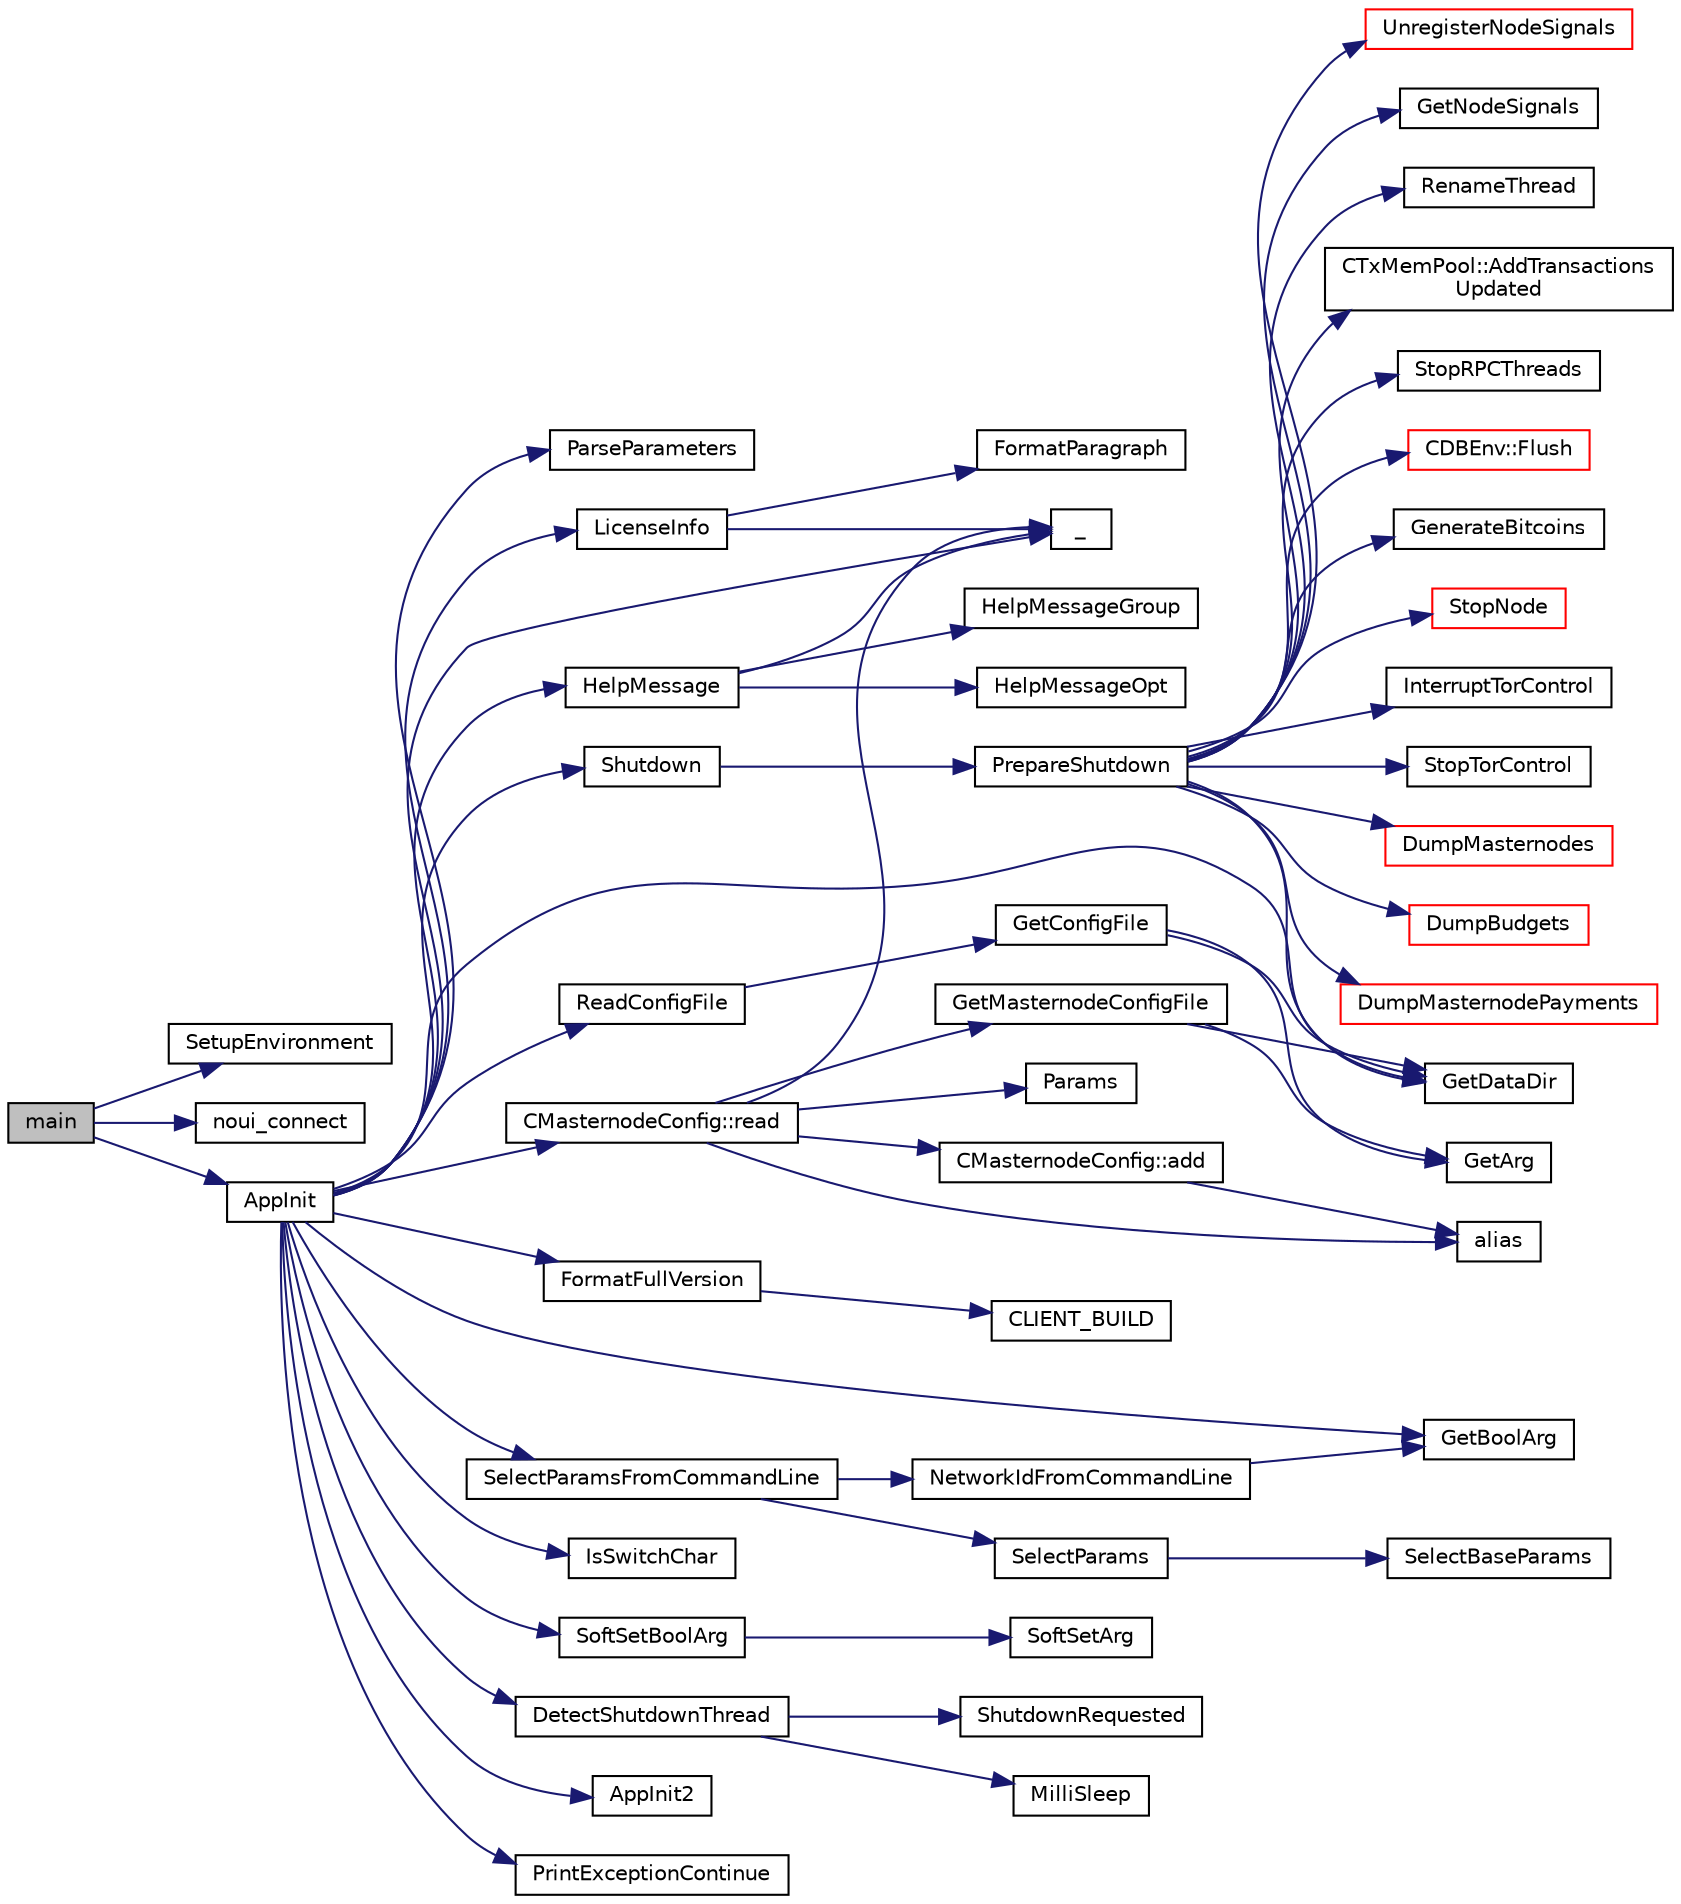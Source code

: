 digraph "main"
{
  edge [fontname="Helvetica",fontsize="10",labelfontname="Helvetica",labelfontsize="10"];
  node [fontname="Helvetica",fontsize="10",shape=record];
  rankdir="LR";
  Node59 [label="main",height=0.2,width=0.4,color="black", fillcolor="grey75", style="filled", fontcolor="black"];
  Node59 -> Node60 [color="midnightblue",fontsize="10",style="solid",fontname="Helvetica"];
  Node60 [label="SetupEnvironment",height=0.2,width=0.4,color="black", fillcolor="white", style="filled",URL="$util_8cpp.html#a9ed616020f4ef9b1a261b222bbec78e2"];
  Node59 -> Node61 [color="midnightblue",fontsize="10",style="solid",fontname="Helvetica"];
  Node61 [label="noui_connect",height=0.2,width=0.4,color="black", fillcolor="white", style="filled",URL="$noui_8cpp.html#ad4eab1820a36fab7debaa999ca082f9d"];
  Node59 -> Node62 [color="midnightblue",fontsize="10",style="solid",fontname="Helvetica"];
  Node62 [label="AppInit",height=0.2,width=0.4,color="black", fillcolor="white", style="filled",URL="$divid_8cpp.html#ac59316b767e6984e1285f0531275286b"];
  Node62 -> Node63 [color="midnightblue",fontsize="10",style="solid",fontname="Helvetica"];
  Node63 [label="ParseParameters",height=0.2,width=0.4,color="black", fillcolor="white", style="filled",URL="$util_8cpp.html#a4cfc6f116964c12bc24442828c2da007"];
  Node62 -> Node64 [color="midnightblue",fontsize="10",style="solid",fontname="Helvetica"];
  Node64 [label="_",height=0.2,width=0.4,color="black", fillcolor="white", style="filled",URL="$ui__interface_8h.html#aad133bb6103b53cebf03fd01e2f11ba1",tooltip="Translation function: Call Translate signal on UI interface, which returns a boost::optional result..."];
  Node62 -> Node65 [color="midnightblue",fontsize="10",style="solid",fontname="Helvetica"];
  Node65 [label="FormatFullVersion",height=0.2,width=0.4,color="black", fillcolor="white", style="filled",URL="$clientversion_8cpp.html#ac3e3098552063f228d9deac38a8b9848"];
  Node65 -> Node66 [color="midnightblue",fontsize="10",style="solid",fontname="Helvetica"];
  Node66 [label="CLIENT_BUILD",height=0.2,width=0.4,color="black", fillcolor="white", style="filled",URL="$clientversion_8cpp.html#aff087070aeaa72e85b2d1a6192af8af5"];
  Node62 -> Node67 [color="midnightblue",fontsize="10",style="solid",fontname="Helvetica"];
  Node67 [label="LicenseInfo",height=0.2,width=0.4,color="black", fillcolor="white", style="filled",URL="$init_8cpp.html#ac9e2081343d328ca68b7c4c4793442d2",tooltip="Returns licensing information (for -version) "];
  Node67 -> Node68 [color="midnightblue",fontsize="10",style="solid",fontname="Helvetica"];
  Node68 [label="FormatParagraph",height=0.2,width=0.4,color="black", fillcolor="white", style="filled",URL="$utilstrencodings_8cpp.html#a3eded752d24f2ca1ad72f6907dd23832",tooltip="Format a paragraph of text to a fixed width, adding spaces for indentation to any added line..."];
  Node67 -> Node64 [color="midnightblue",fontsize="10",style="solid",fontname="Helvetica"];
  Node62 -> Node69 [color="midnightblue",fontsize="10",style="solid",fontname="Helvetica"];
  Node69 [label="HelpMessage",height=0.2,width=0.4,color="black", fillcolor="white", style="filled",URL="$init_8cpp.html#a514083d1b88bf8cf314f27ee3dc966c1",tooltip="Help for options shared between UI and daemon (for -help) "];
  Node69 -> Node70 [color="midnightblue",fontsize="10",style="solid",fontname="Helvetica"];
  Node70 [label="HelpMessageGroup",height=0.2,width=0.4,color="black", fillcolor="white", style="filled",URL="$util_8cpp.html#aae6ceac1cd94a0e700783c733e60e970",tooltip="Format a string to be used as group of options in help messages. "];
  Node69 -> Node64 [color="midnightblue",fontsize="10",style="solid",fontname="Helvetica"];
  Node69 -> Node71 [color="midnightblue",fontsize="10",style="solid",fontname="Helvetica"];
  Node71 [label="HelpMessageOpt",height=0.2,width=0.4,color="black", fillcolor="white", style="filled",URL="$util_8cpp.html#aec85bcd561766ad0362a8fc5cd4a8542",tooltip="Format a string to be used as option description in help messages. "];
  Node62 -> Node72 [color="midnightblue",fontsize="10",style="solid",fontname="Helvetica"];
  Node72 [label="GetDataDir",height=0.2,width=0.4,color="black", fillcolor="white", style="filled",URL="$util_8cpp.html#ab83866a054745d4b30a3948a1b44beba"];
  Node62 -> Node73 [color="midnightblue",fontsize="10",style="solid",fontname="Helvetica"];
  Node73 [label="ReadConfigFile",height=0.2,width=0.4,color="black", fillcolor="white", style="filled",URL="$util_8cpp.html#a27ba417174a3ee63cb8ee1abb279a668"];
  Node73 -> Node74 [color="midnightblue",fontsize="10",style="solid",fontname="Helvetica"];
  Node74 [label="GetConfigFile",height=0.2,width=0.4,color="black", fillcolor="white", style="filled",URL="$util_8cpp.html#a7d86fadf98dfaba55f80b9be0ab0f978"];
  Node74 -> Node75 [color="midnightblue",fontsize="10",style="solid",fontname="Helvetica"];
  Node75 [label="GetArg",height=0.2,width=0.4,color="black", fillcolor="white", style="filled",URL="$util_8cpp.html#a24f685720bf40370e5bd2a192ad50cd8",tooltip="Return string argument or default value. "];
  Node74 -> Node72 [color="midnightblue",fontsize="10",style="solid",fontname="Helvetica"];
  Node62 -> Node76 [color="midnightblue",fontsize="10",style="solid",fontname="Helvetica"];
  Node76 [label="SelectParamsFromCommandLine",height=0.2,width=0.4,color="black", fillcolor="white", style="filled",URL="$chainparams_8cpp.html#a8b1e95814ad8f7fbcd9dead5cae3783d",tooltip="Looks for -regtest or -testnet and then calls SelectParams as appropriate. "];
  Node76 -> Node77 [color="midnightblue",fontsize="10",style="solid",fontname="Helvetica"];
  Node77 [label="NetworkIdFromCommandLine",height=0.2,width=0.4,color="black", fillcolor="white", style="filled",URL="$chainparamsbase_8cpp.html#a564d464052fc11d3bca1c87098934f39",tooltip="Looks for -regtest or -testnet and returns the appropriate Network ID. "];
  Node77 -> Node78 [color="midnightblue",fontsize="10",style="solid",fontname="Helvetica"];
  Node78 [label="GetBoolArg",height=0.2,width=0.4,color="black", fillcolor="white", style="filled",URL="$util_8cpp.html#a64d956f1dda7f9a80ab5d594532b906d",tooltip="Return boolean argument or default value. "];
  Node76 -> Node79 [color="midnightblue",fontsize="10",style="solid",fontname="Helvetica"];
  Node79 [label="SelectParams",height=0.2,width=0.4,color="black", fillcolor="white", style="filled",URL="$chainparams_8cpp.html#a62e9746c3a479dbe3c5e4ef0f8486c0a",tooltip="Sets the params returned by Params() to those for the given network. "];
  Node79 -> Node80 [color="midnightblue",fontsize="10",style="solid",fontname="Helvetica"];
  Node80 [label="SelectBaseParams",height=0.2,width=0.4,color="black", fillcolor="white", style="filled",URL="$chainparamsbase_8cpp.html#ac7440f589a328bf35d832bc05a446ebd",tooltip="Sets the params returned by Params() to those for the given network. "];
  Node62 -> Node81 [color="midnightblue",fontsize="10",style="solid",fontname="Helvetica"];
  Node81 [label="CMasternodeConfig::read",height=0.2,width=0.4,color="black", fillcolor="white", style="filled",URL="$class_c_masternode_config.html#a028d769bc39a23177cf81a3e433b6e86"];
  Node81 -> Node82 [color="midnightblue",fontsize="10",style="solid",fontname="Helvetica"];
  Node82 [label="GetMasternodeConfigFile",height=0.2,width=0.4,color="black", fillcolor="white", style="filled",URL="$util_8cpp.html#ae5f844c4e12d08214929430505218e74"];
  Node82 -> Node75 [color="midnightblue",fontsize="10",style="solid",fontname="Helvetica"];
  Node82 -> Node72 [color="midnightblue",fontsize="10",style="solid",fontname="Helvetica"];
  Node81 -> Node83 [color="midnightblue",fontsize="10",style="solid",fontname="Helvetica"];
  Node83 [label="alias",height=0.2,width=0.4,color="black", fillcolor="white", style="filled",URL="$glibc__compat_8cpp.html#aeb0c9f8029e0f7d5ed735bce73b3704b"];
  Node81 -> Node64 [color="midnightblue",fontsize="10",style="solid",fontname="Helvetica"];
  Node81 -> Node84 [color="midnightblue",fontsize="10",style="solid",fontname="Helvetica"];
  Node84 [label="Params",height=0.2,width=0.4,color="black", fillcolor="white", style="filled",URL="$chainparams_8cpp.html#ace5c5b706d71a324a417dd2db394fd4a",tooltip="Return the currently selected parameters. "];
  Node81 -> Node85 [color="midnightblue",fontsize="10",style="solid",fontname="Helvetica"];
  Node85 [label="CMasternodeConfig::add",height=0.2,width=0.4,color="black", fillcolor="white", style="filled",URL="$class_c_masternode_config.html#a578068fd91293257e3f302c002c6ba43"];
  Node85 -> Node83 [color="midnightblue",fontsize="10",style="solid",fontname="Helvetica"];
  Node62 -> Node86 [color="midnightblue",fontsize="10",style="solid",fontname="Helvetica"];
  Node86 [label="IsSwitchChar",height=0.2,width=0.4,color="black", fillcolor="white", style="filled",URL="$util_8h.html#ac0165e18ce3be89a2e0731e27d54b478"];
  Node62 -> Node78 [color="midnightblue",fontsize="10",style="solid",fontname="Helvetica"];
  Node62 -> Node87 [color="midnightblue",fontsize="10",style="solid",fontname="Helvetica"];
  Node87 [label="SoftSetBoolArg",height=0.2,width=0.4,color="black", fillcolor="white", style="filled",URL="$util_8cpp.html#acb3060cad083d342898b6055e43692ae",tooltip="Set a boolean argument if it doesn&#39;t already have a value. "];
  Node87 -> Node88 [color="midnightblue",fontsize="10",style="solid",fontname="Helvetica"];
  Node88 [label="SoftSetArg",height=0.2,width=0.4,color="black", fillcolor="white", style="filled",URL="$util_8cpp.html#a9d94ca9f7c1496626992d1873e3f69df",tooltip="Set an argument if it doesn&#39;t already have a value. "];
  Node62 -> Node89 [color="midnightblue",fontsize="10",style="solid",fontname="Helvetica"];
  Node89 [label="DetectShutdownThread",height=0.2,width=0.4,color="black", fillcolor="white", style="filled",URL="$divid_8cpp.html#ab68baad9d16aab4c1dcdda691a8bf18f"];
  Node89 -> Node90 [color="midnightblue",fontsize="10",style="solid",fontname="Helvetica"];
  Node90 [label="ShutdownRequested",height=0.2,width=0.4,color="black", fillcolor="white", style="filled",URL="$init_8cpp.html#a6f201ca9fe6b594f1985c12b4482ea5a"];
  Node89 -> Node91 [color="midnightblue",fontsize="10",style="solid",fontname="Helvetica"];
  Node91 [label="MilliSleep",height=0.2,width=0.4,color="black", fillcolor="white", style="filled",URL="$utiltime_8cpp.html#ac635182d3e845eda4af4fa5ab31609da"];
  Node62 -> Node92 [color="midnightblue",fontsize="10",style="solid",fontname="Helvetica"];
  Node92 [label="AppInit2",height=0.2,width=0.4,color="black", fillcolor="white", style="filled",URL="$init_8cpp.html#a1a4c1bfbf6ba1db77e988b89b9cadfd3",tooltip="Initialize divi. "];
  Node62 -> Node93 [color="midnightblue",fontsize="10",style="solid",fontname="Helvetica"];
  Node93 [label="PrintExceptionContinue",height=0.2,width=0.4,color="black", fillcolor="white", style="filled",URL="$util_8cpp.html#a477231880f761159de1567ad6fb98fac"];
  Node62 -> Node94 [color="midnightblue",fontsize="10",style="solid",fontname="Helvetica"];
  Node94 [label="Shutdown",height=0.2,width=0.4,color="black", fillcolor="white", style="filled",URL="$init_8cpp.html#ac5f038c2b480cf9ef5e19e3eba8dbaf9",tooltip="Shutdown is split into 2 parts: Part 1: shut down everything but the main wallet instance (done in Pr..."];
  Node94 -> Node95 [color="midnightblue",fontsize="10",style="solid",fontname="Helvetica"];
  Node95 [label="PrepareShutdown",height=0.2,width=0.4,color="black", fillcolor="white", style="filled",URL="$init_8cpp.html#a5cb3db83cb0ba2e421f651a1ee1f2cfe",tooltip="Preparing steps before shutting down or restarting the wallet. "];
  Node95 -> Node96 [color="midnightblue",fontsize="10",style="solid",fontname="Helvetica"];
  Node96 [label="RenameThread",height=0.2,width=0.4,color="black", fillcolor="white", style="filled",URL="$util_8cpp.html#a85fc1244e0bd3c91ee7a1c05ed10ebbb"];
  Node95 -> Node97 [color="midnightblue",fontsize="10",style="solid",fontname="Helvetica"];
  Node97 [label="CTxMemPool::AddTransactions\lUpdated",height=0.2,width=0.4,color="black", fillcolor="white", style="filled",URL="$class_c_tx_mem_pool.html#a3039b67e5eebaa3ff830261c192816f2"];
  Node95 -> Node98 [color="midnightblue",fontsize="10",style="solid",fontname="Helvetica"];
  Node98 [label="StopRPCThreads",height=0.2,width=0.4,color="black", fillcolor="white", style="filled",URL="$rpcserver_8cpp.html#af5be6ec7b71359ed4111f1a5ed93b893",tooltip="Stop RPC threads. "];
  Node95 -> Node99 [color="midnightblue",fontsize="10",style="solid",fontname="Helvetica"];
  Node99 [label="CDBEnv::Flush",height=0.2,width=0.4,color="red", fillcolor="white", style="filled",URL="$class_c_d_b_env.html#a09c5850b88919553a8db416ce288ff1a"];
  Node95 -> Node101 [color="midnightblue",fontsize="10",style="solid",fontname="Helvetica"];
  Node101 [label="GenerateBitcoins",height=0.2,width=0.4,color="black", fillcolor="white", style="filled",URL="$miner_8h.html#a68f26f8b17696398b2768e8c358d3a0e",tooltip="Run the miner threads. "];
  Node95 -> Node102 [color="midnightblue",fontsize="10",style="solid",fontname="Helvetica"];
  Node102 [label="StopNode",height=0.2,width=0.4,color="red", fillcolor="white", style="filled",URL="$net_8cpp.html#ac9110488f45c160d58f3c7ab7197bcea"];
  Node95 -> Node104 [color="midnightblue",fontsize="10",style="solid",fontname="Helvetica"];
  Node104 [label="InterruptTorControl",height=0.2,width=0.4,color="black", fillcolor="white", style="filled",URL="$torcontrol_8cpp.html#aa3f2e0ce7300bbbedc6da69566e426e6"];
  Node95 -> Node105 [color="midnightblue",fontsize="10",style="solid",fontname="Helvetica"];
  Node105 [label="StopTorControl",height=0.2,width=0.4,color="black", fillcolor="white", style="filled",URL="$torcontrol_8cpp.html#af056d7647453338e57eca61f23aebb14"];
  Node95 -> Node106 [color="midnightblue",fontsize="10",style="solid",fontname="Helvetica"];
  Node106 [label="DumpMasternodes",height=0.2,width=0.4,color="red", fillcolor="white", style="filled",URL="$masternodeman_8cpp.html#af82c3cd6928301020e80458410608fa1"];
  Node95 -> Node107 [color="midnightblue",fontsize="10",style="solid",fontname="Helvetica"];
  Node107 [label="DumpBudgets",height=0.2,width=0.4,color="red", fillcolor="white", style="filled",URL="$masternode-budget_8cpp.html#a277f8d83f6cfcfbe4ee3f622d38f8790"];
  Node95 -> Node108 [color="midnightblue",fontsize="10",style="solid",fontname="Helvetica"];
  Node108 [label="DumpMasternodePayments",height=0.2,width=0.4,color="red", fillcolor="white", style="filled",URL="$masternode-payments_8cpp.html#a96a9e9887c483e301d8468f0f1642fe7"];
  Node95 -> Node109 [color="midnightblue",fontsize="10",style="solid",fontname="Helvetica"];
  Node109 [label="UnregisterNodeSignals",height=0.2,width=0.4,color="red", fillcolor="white", style="filled",URL="$main_8cpp.html#a3ef0cc6e9d9d6435ee2a5569244d6ebd",tooltip="Unregister a network node. "];
  Node95 -> Node112 [color="midnightblue",fontsize="10",style="solid",fontname="Helvetica"];
  Node112 [label="GetNodeSignals",height=0.2,width=0.4,color="black", fillcolor="white", style="filled",URL="$net_8cpp.html#a475f2fc7d8f5cd7511db253cae8fe28a"];
  Node95 -> Node72 [color="midnightblue",fontsize="10",style="solid",fontname="Helvetica"];
}
